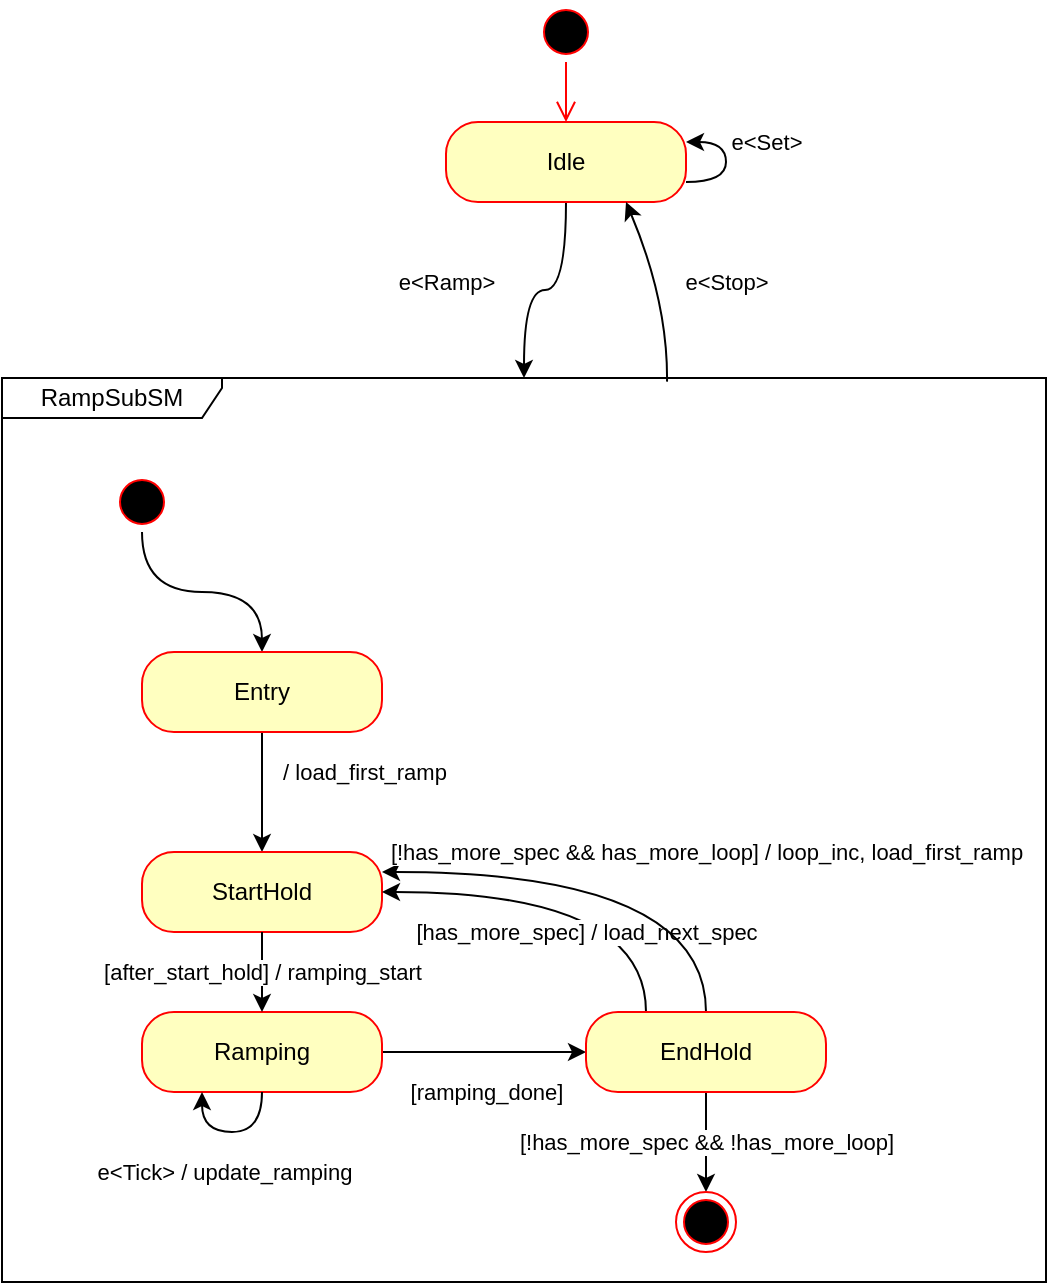 <mxfile version="15.5.4" type="embed"><diagram id="23iRSUPoRavnBvh4doch" name="Page-1"><mxGraphModel dx="352" dy="293" grid="1" gridSize="10" guides="1" tooltips="1" connect="1" arrows="1" fold="1" page="1" pageScale="1" pageWidth="827" pageHeight="1169" math="0" shadow="0"><root><mxCell id="0"/><mxCell id="1" parent="0"/><mxCell id="2" value="" style="ellipse;html=1;shape=startState;fillColor=#000000;strokeColor=#ff0000;" vertex="1" parent="1"><mxGeometry x="285" y="210" width="30" height="30" as="geometry"/></mxCell><mxCell id="3" value="" style="edgeStyle=orthogonalEdgeStyle;html=1;verticalAlign=bottom;endArrow=open;endSize=8;strokeColor=#ff0000;rounded=0;entryX=0.5;entryY=0;entryDx=0;entryDy=0;" edge="1" source="2" parent="1" target="7"><mxGeometry relative="1" as="geometry"><mxPoint x="145" y="260" as="targetPoint"/></mxGeometry></mxCell><mxCell id="12" value="e&amp;lt;Ramp&amp;gt;" style="edgeStyle=orthogonalEdgeStyle;rounded=0;orthogonalLoop=1;jettySize=auto;html=1;exitX=0.5;exitY=1;exitDx=0;exitDy=0;curved=1;" edge="1" parent="1" source="7" target="23"><mxGeometry x="0.193" y="-39" relative="1" as="geometry"><mxPoint x="172.5" y="350" as="targetPoint"/><mxPoint y="-4" as="offset"/></mxGeometry></mxCell><mxCell id="7" value="Idle" style="rounded=1;whiteSpace=wrap;html=1;arcSize=40;fontColor=#000000;fillColor=#ffffc0;strokeColor=#ff0000;" vertex="1" parent="1"><mxGeometry x="240" y="270" width="120" height="40" as="geometry"/></mxCell><mxCell id="23" value="RampSubSM" style="shape=umlFrame;whiteSpace=wrap;html=1;glass=0;container=1;dropTarget=1;recursiveResize=0;width=110;height=20;" vertex="1" parent="1"><mxGeometry x="18" y="398" width="522" height="452" as="geometry"/></mxCell><mxCell id="38" style="edgeStyle=orthogonalEdgeStyle;curved=1;rounded=0;orthogonalLoop=1;jettySize=auto;html=1;exitX=0.5;exitY=1;exitDx=0;exitDy=0;entryX=0.5;entryY=0;entryDx=0;entryDy=0;" edge="1" parent="23" source="34" target="36"><mxGeometry relative="1" as="geometry"/></mxCell><mxCell id="34" value="" style="ellipse;html=1;shape=startState;fillColor=#000000;strokeColor=#ff0000;glass=0;" vertex="1" parent="23"><mxGeometry x="55" y="47" width="30" height="30" as="geometry"/></mxCell><mxCell id="41" value="/ load_first_ramp" style="edgeStyle=orthogonalEdgeStyle;curved=1;rounded=0;orthogonalLoop=1;jettySize=auto;html=1;exitX=0.5;exitY=1;exitDx=0;exitDy=0;entryX=0.5;entryY=0;entryDx=0;entryDy=0;" edge="1" parent="23" source="36" target="39"><mxGeometry x="-0.333" y="51" relative="1" as="geometry"><mxPoint as="offset"/></mxGeometry></mxCell><mxCell id="36" value="Entry" style="rounded=1;whiteSpace=wrap;html=1;arcSize=40;fontColor=#000000;fillColor=#ffffc0;strokeColor=#ff0000;glass=0;" vertex="1" parent="23"><mxGeometry x="70" y="137" width="120" height="40" as="geometry"/></mxCell><mxCell id="39" value="StartHold" style="rounded=1;whiteSpace=wrap;html=1;arcSize=40;fontColor=#000000;fillColor=#ffffc0;strokeColor=#ff0000;glass=0;" vertex="1" parent="23"><mxGeometry x="70" y="237" width="120" height="40" as="geometry"/></mxCell><mxCell id="49" value="[ramping_done]" style="edgeStyle=orthogonalEdgeStyle;curved=1;rounded=0;orthogonalLoop=1;jettySize=auto;html=1;" edge="1" parent="23" source="44" target="48"><mxGeometry x="0.02" y="-20" relative="1" as="geometry"><mxPoint as="offset"/></mxGeometry></mxCell><mxCell id="44" value="Ramping" style="rounded=1;whiteSpace=wrap;html=1;arcSize=40;fontColor=#000000;fillColor=#ffffc0;strokeColor=#ff0000;glass=0;" vertex="1" parent="23"><mxGeometry x="70" y="317" width="120" height="40" as="geometry"/></mxCell><mxCell id="45" value="[after_start_hold] / ramping_start" style="edgeStyle=orthogonalEdgeStyle;curved=1;rounded=0;orthogonalLoop=1;jettySize=auto;html=1;" edge="1" parent="23" source="39" target="44"><mxGeometry relative="1" as="geometry"/></mxCell><mxCell id="46" value="e&amp;lt;Tick&amp;gt; / update_ramping" style="edgeStyle=orthogonalEdgeStyle;curved=1;rounded=0;orthogonalLoop=1;jettySize=auto;html=1;exitX=0.5;exitY=1;exitDx=0;exitDy=0;entryX=0.25;entryY=1;entryDx=0;entryDy=0;" edge="1" parent="23" source="44" target="44"><mxGeometry x="0.114" y="20" relative="1" as="geometry"><Array as="points"><mxPoint x="130" y="377"/><mxPoint x="100" y="377"/></Array><mxPoint as="offset"/></mxGeometry></mxCell><mxCell id="54" value="[has_more_spec] / load_next_spec" style="edgeStyle=orthogonalEdgeStyle;curved=1;rounded=0;orthogonalLoop=1;jettySize=auto;html=1;exitX=0.25;exitY=0;exitDx=0;exitDy=0;entryX=1;entryY=0.5;entryDx=0;entryDy=0;" edge="1" parent="23" source="48" target="39"><mxGeometry x="-0.062" y="20" relative="1" as="geometry"><mxPoint as="offset"/></mxGeometry></mxCell><mxCell id="56" value="[!has_more_spec &amp;amp;&amp;amp; !has_more_loop]" style="edgeStyle=orthogonalEdgeStyle;curved=1;rounded=0;orthogonalLoop=1;jettySize=auto;html=1;exitX=0.5;exitY=1;exitDx=0;exitDy=0;entryX=0.5;entryY=0;entryDx=0;entryDy=0;" edge="1" parent="23" source="48" target="55"><mxGeometry relative="1" as="geometry"/></mxCell><mxCell id="58" value="[!has_more_spec &amp;amp;&amp;amp; has_more_loop] / loop_inc, load_first_ramp" style="edgeStyle=orthogonalEdgeStyle;curved=1;rounded=0;orthogonalLoop=1;jettySize=auto;html=1;exitX=0.5;exitY=0;exitDx=0;exitDy=0;entryX=1;entryY=0.25;entryDx=0;entryDy=0;" edge="1" parent="23" source="48" target="39"><mxGeometry x="-0.397" y="-10" relative="1" as="geometry"><mxPoint as="offset"/></mxGeometry></mxCell><mxCell id="48" value="EndHold" style="rounded=1;whiteSpace=wrap;html=1;arcSize=40;fontColor=#000000;fillColor=#ffffc0;strokeColor=#ff0000;glass=0;" vertex="1" parent="23"><mxGeometry x="292" y="317" width="120" height="40" as="geometry"/></mxCell><mxCell id="55" value="" style="ellipse;html=1;shape=endState;fillColor=#000000;strokeColor=#ff0000;glass=0;" vertex="1" parent="23"><mxGeometry x="337" y="407" width="30" height="30" as="geometry"/></mxCell><mxCell id="74" value="e&amp;lt;Stop&amp;gt;" style="curved=1;endArrow=classic;html=1;rounded=0;exitX=0.637;exitY=0.004;exitDx=0;exitDy=0;exitPerimeter=0;entryX=0.75;entryY=1;entryDx=0;entryDy=0;" edge="1" parent="1" source="23" target="7"><mxGeometry x="-0.153" y="-31" width="50" height="50" relative="1" as="geometry"><mxPoint x="400" y="350" as="sourcePoint"/><mxPoint x="450" y="300" as="targetPoint"/><Array as="points"><mxPoint x="351" y="360"/></Array><mxPoint y="2" as="offset"/></mxGeometry></mxCell><mxCell id="75" value="e&amp;lt;Set&amp;gt;" style="edgeStyle=orthogonalEdgeStyle;curved=1;rounded=0;orthogonalLoop=1;jettySize=auto;html=1;exitX=1;exitY=0.75;exitDx=0;exitDy=0;entryX=1;entryY=0.25;entryDx=0;entryDy=0;" edge="1" parent="1" source="7" target="7"><mxGeometry x="0.333" y="-20" relative="1" as="geometry"><Array as="points"><mxPoint x="380" y="300"/><mxPoint x="380" y="280"/></Array><mxPoint x="20" y="20" as="offset"/></mxGeometry></mxCell></root></mxGraphModel></diagram></mxfile>